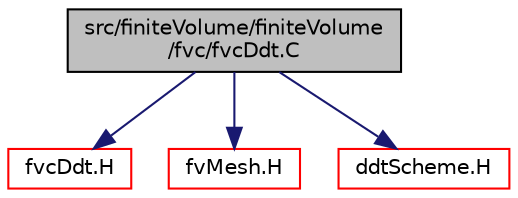 digraph "src/finiteVolume/finiteVolume/fvc/fvcDdt.C"
{
  bgcolor="transparent";
  edge [fontname="Helvetica",fontsize="10",labelfontname="Helvetica",labelfontsize="10"];
  node [fontname="Helvetica",fontsize="10",shape=record];
  Node1 [label="src/finiteVolume/finiteVolume\l/fvc/fvcDdt.C",height=0.2,width=0.4,color="black", fillcolor="grey75", style="filled", fontcolor="black"];
  Node1 -> Node2 [color="midnightblue",fontsize="10",style="solid",fontname="Helvetica"];
  Node2 [label="fvcDdt.H",height=0.2,width=0.4,color="red",URL="$a05805.html",tooltip="Calculate the first temporal derivative. "];
  Node1 -> Node3 [color="midnightblue",fontsize="10",style="solid",fontname="Helvetica"];
  Node3 [label="fvMesh.H",height=0.2,width=0.4,color="red",URL="$a05998.html"];
  Node1 -> Node4 [color="midnightblue",fontsize="10",style="solid",fontname="Helvetica"];
  Node4 [label="ddtScheme.H",height=0.2,width=0.4,color="red",URL="$a05771.html"];
}

